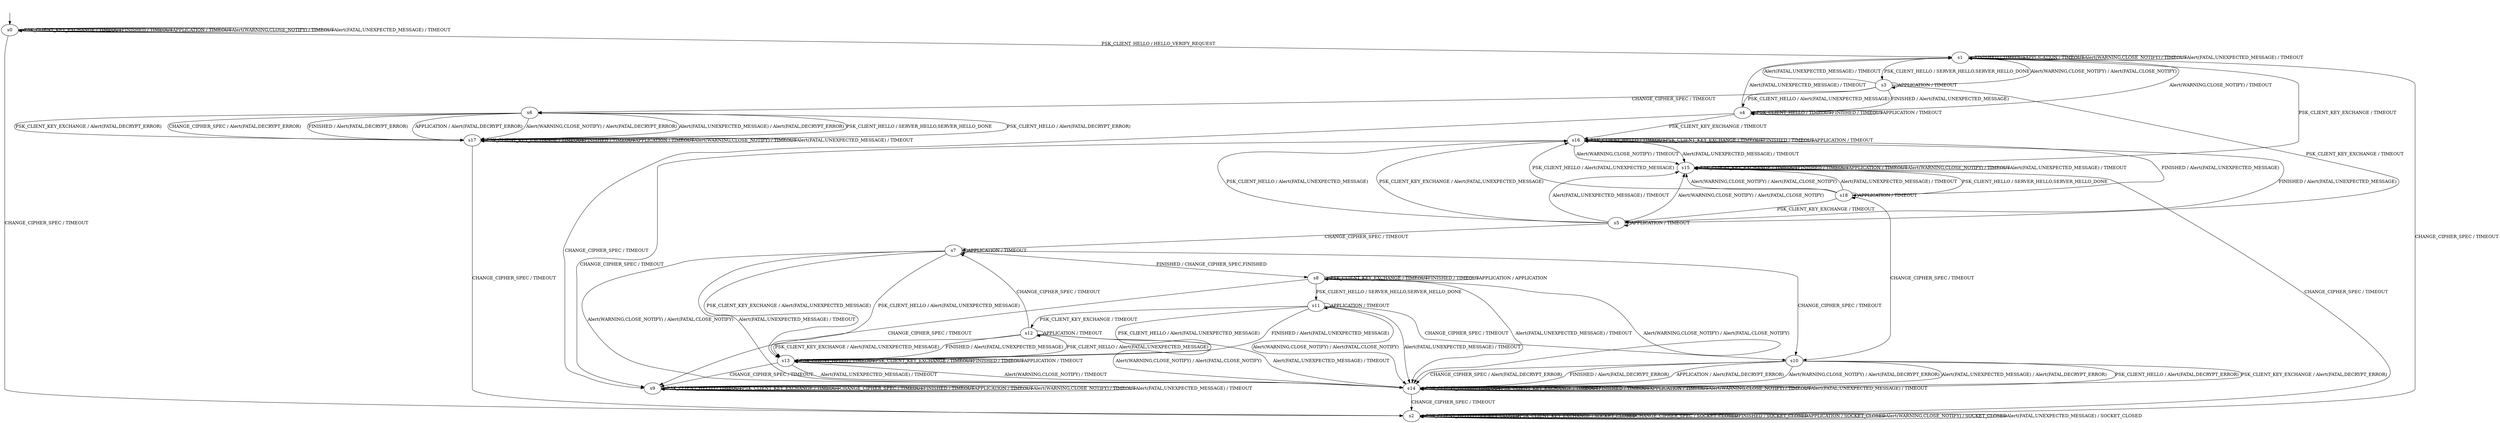 digraph h4 {
s0 [label="s0"];
s1 [label="s1"];
s2 [label="s2"];
s3 [label="s3"];
s15 [label="s15"];
s4 [label="s4"];
s5 [label="s5"];
s6 [label="s6"];
s18 [label="s18"];
s7 [label="s7"];
s9 [label="s9"];
s16 [label="s16"];
s17 [label="s17"];
s8 [label="s8"];
s10 [label="s10"];
s13 [label="s13"];
s14 [label="s14"];
s11 [label="s11"];
s12 [label="s12"];
s0 -> s1 [label="PSK_CLIENT_HELLO / HELLO_VERIFY_REQUEST"];
s0 -> s0 [label="PSK_CLIENT_KEY_EXCHANGE / TIMEOUT"];
s0 -> s2 [label="CHANGE_CIPHER_SPEC / TIMEOUT"];
s0 -> s0 [label="FINISHED / TIMEOUT"];
s0 -> s0 [label="APPLICATION / TIMEOUT"];
s0 -> s0 [label="Alert(WARNING,CLOSE_NOTIFY) / TIMEOUT"];
s0 -> s0 [label="Alert(FATAL,UNEXPECTED_MESSAGE) / TIMEOUT"];
s1 -> s3 [label="PSK_CLIENT_HELLO / SERVER_HELLO,SERVER_HELLO_DONE"];
s1 -> s15 [label="PSK_CLIENT_KEY_EXCHANGE / TIMEOUT"];
s1 -> s2 [label="CHANGE_CIPHER_SPEC / TIMEOUT"];
s1 -> s1 [label="FINISHED / TIMEOUT"];
s1 -> s1 [label="APPLICATION / TIMEOUT"];
s1 -> s1 [label="Alert(WARNING,CLOSE_NOTIFY) / TIMEOUT"];
s1 -> s1 [label="Alert(FATAL,UNEXPECTED_MESSAGE) / TIMEOUT"];
s2 -> s2 [label="PSK_CLIENT_HELLO / SOCKET_CLOSED"];
s2 -> s2 [label="PSK_CLIENT_KEY_EXCHANGE / SOCKET_CLOSED"];
s2 -> s2 [label="CHANGE_CIPHER_SPEC / SOCKET_CLOSED"];
s2 -> s2 [label="FINISHED / SOCKET_CLOSED"];
s2 -> s2 [label="APPLICATION / SOCKET_CLOSED"];
s2 -> s2 [label="Alert(WARNING,CLOSE_NOTIFY) / SOCKET_CLOSED"];
s2 -> s2 [label="Alert(FATAL,UNEXPECTED_MESSAGE) / SOCKET_CLOSED"];
s3 -> s4 [label="PSK_CLIENT_HELLO / Alert(FATAL,UNEXPECTED_MESSAGE)"];
s3 -> s5 [label="PSK_CLIENT_KEY_EXCHANGE / TIMEOUT"];
s3 -> s6 [label="CHANGE_CIPHER_SPEC / TIMEOUT"];
s3 -> s4 [label="FINISHED / Alert(FATAL,UNEXPECTED_MESSAGE)"];
s3 -> s3 [label="APPLICATION / TIMEOUT"];
s3 -> s1 [label="Alert(WARNING,CLOSE_NOTIFY) / Alert(FATAL,CLOSE_NOTIFY)"];
s3 -> s1 [label="Alert(FATAL,UNEXPECTED_MESSAGE) / TIMEOUT"];
s15 -> s18 [label="PSK_CLIENT_HELLO / SERVER_HELLO,SERVER_HELLO_DONE"];
s15 -> s15 [label="PSK_CLIENT_KEY_EXCHANGE / TIMEOUT"];
s15 -> s2 [label="CHANGE_CIPHER_SPEC / TIMEOUT"];
s15 -> s15 [label="FINISHED / TIMEOUT"];
s15 -> s15 [label="APPLICATION / TIMEOUT"];
s15 -> s15 [label="Alert(WARNING,CLOSE_NOTIFY) / TIMEOUT"];
s15 -> s15 [label="Alert(FATAL,UNEXPECTED_MESSAGE) / TIMEOUT"];
s4 -> s4 [label="PSK_CLIENT_HELLO / TIMEOUT"];
s4 -> s16 [label="PSK_CLIENT_KEY_EXCHANGE / TIMEOUT"];
s4 -> s9 [label="CHANGE_CIPHER_SPEC / TIMEOUT"];
s4 -> s4 [label="FINISHED / TIMEOUT"];
s4 -> s4 [label="APPLICATION / TIMEOUT"];
s4 -> s1 [label="Alert(WARNING,CLOSE_NOTIFY) / TIMEOUT"];
s4 -> s1 [label="Alert(FATAL,UNEXPECTED_MESSAGE) / TIMEOUT"];
s5 -> s16 [label="PSK_CLIENT_HELLO / Alert(FATAL,UNEXPECTED_MESSAGE)"];
s5 -> s16 [label="PSK_CLIENT_KEY_EXCHANGE / Alert(FATAL,UNEXPECTED_MESSAGE)"];
s5 -> s7 [label="CHANGE_CIPHER_SPEC / TIMEOUT"];
s5 -> s16 [label="FINISHED / Alert(FATAL,UNEXPECTED_MESSAGE)"];
s5 -> s5 [label="APPLICATION / TIMEOUT"];
s5 -> s15 [label="Alert(WARNING,CLOSE_NOTIFY) / Alert(FATAL,CLOSE_NOTIFY)"];
s5 -> s15 [label="Alert(FATAL,UNEXPECTED_MESSAGE) / TIMEOUT"];
s6 -> s17 [label="PSK_CLIENT_HELLO / Alert(FATAL,DECRYPT_ERROR)"];
s6 -> s17 [label="PSK_CLIENT_KEY_EXCHANGE / Alert(FATAL,DECRYPT_ERROR)"];
s6 -> s17 [label="CHANGE_CIPHER_SPEC / Alert(FATAL,DECRYPT_ERROR)"];
s6 -> s17 [label="FINISHED / Alert(FATAL,DECRYPT_ERROR)"];
s6 -> s17 [label="APPLICATION / Alert(FATAL,DECRYPT_ERROR)"];
s6 -> s17 [label="Alert(WARNING,CLOSE_NOTIFY) / Alert(FATAL,DECRYPT_ERROR)"];
s6 -> s17 [label="Alert(FATAL,UNEXPECTED_MESSAGE) / Alert(FATAL,DECRYPT_ERROR)"];
s18 -> s16 [label="PSK_CLIENT_HELLO / Alert(FATAL,UNEXPECTED_MESSAGE)"];
s18 -> s5 [label="PSK_CLIENT_KEY_EXCHANGE / TIMEOUT"];
s18 -> s10 [label="CHANGE_CIPHER_SPEC / TIMEOUT"];
s18 -> s16 [label="FINISHED / Alert(FATAL,UNEXPECTED_MESSAGE)"];
s18 -> s18 [label="APPLICATION / TIMEOUT"];
s18 -> s15 [label="Alert(WARNING,CLOSE_NOTIFY) / Alert(FATAL,CLOSE_NOTIFY)"];
s18 -> s15 [label="Alert(FATAL,UNEXPECTED_MESSAGE) / TIMEOUT"];
s7 -> s13 [label="PSK_CLIENT_HELLO / Alert(FATAL,UNEXPECTED_MESSAGE)"];
s7 -> s13 [label="PSK_CLIENT_KEY_EXCHANGE / Alert(FATAL,UNEXPECTED_MESSAGE)"];
s7 -> s10 [label="CHANGE_CIPHER_SPEC / TIMEOUT"];
s7 -> s8 [label="FINISHED / CHANGE_CIPHER_SPEC,FINISHED"];
s7 -> s7 [label="APPLICATION / TIMEOUT"];
s7 -> s14 [label="Alert(WARNING,CLOSE_NOTIFY) / Alert(FATAL,CLOSE_NOTIFY)"];
s7 -> s14 [label="Alert(FATAL,UNEXPECTED_MESSAGE) / TIMEOUT"];
s9 -> s9 [label="PSK_CLIENT_HELLO / TIMEOUT"];
s9 -> s9 [label="PSK_CLIENT_KEY_EXCHANGE / TIMEOUT"];
s9 -> s9 [label="CHANGE_CIPHER_SPEC / TIMEOUT"];
s9 -> s9 [label="FINISHED / TIMEOUT"];
s9 -> s9 [label="APPLICATION / TIMEOUT"];
s9 -> s9 [label="Alert(WARNING,CLOSE_NOTIFY) / TIMEOUT"];
s9 -> s9 [label="Alert(FATAL,UNEXPECTED_MESSAGE) / TIMEOUT"];
s16 -> s16 [label="PSK_CLIENT_HELLO / TIMEOUT"];
s16 -> s16 [label="PSK_CLIENT_KEY_EXCHANGE / TIMEOUT"];
s16 -> s9 [label="CHANGE_CIPHER_SPEC / TIMEOUT"];
s16 -> s16 [label="FINISHED / TIMEOUT"];
s16 -> s16 [label="APPLICATION / TIMEOUT"];
s16 -> s15 [label="Alert(WARNING,CLOSE_NOTIFY) / TIMEOUT"];
s16 -> s15 [label="Alert(FATAL,UNEXPECTED_MESSAGE) / TIMEOUT"];
s17 -> s6 [label="PSK_CLIENT_HELLO / SERVER_HELLO,SERVER_HELLO_DONE"];
s17 -> s17 [label="PSK_CLIENT_KEY_EXCHANGE / TIMEOUT"];
s17 -> s2 [label="CHANGE_CIPHER_SPEC / TIMEOUT"];
s17 -> s17 [label="FINISHED / TIMEOUT"];
s17 -> s17 [label="APPLICATION / TIMEOUT"];
s17 -> s17 [label="Alert(WARNING,CLOSE_NOTIFY) / TIMEOUT"];
s17 -> s17 [label="Alert(FATAL,UNEXPECTED_MESSAGE) / TIMEOUT"];
s8 -> s11 [label="PSK_CLIENT_HELLO / SERVER_HELLO,SERVER_HELLO_DONE"];
s8 -> s8 [label="PSK_CLIENT_KEY_EXCHANGE / TIMEOUT"];
s8 -> s9 [label="CHANGE_CIPHER_SPEC / TIMEOUT"];
s8 -> s8 [label="FINISHED / TIMEOUT"];
s8 -> s8 [label="APPLICATION / APPLICATION"];
s8 -> s14 [label="Alert(WARNING,CLOSE_NOTIFY) / Alert(FATAL,CLOSE_NOTIFY)"];
s8 -> s14 [label="Alert(FATAL,UNEXPECTED_MESSAGE) / TIMEOUT"];
s10 -> s14 [label="PSK_CLIENT_HELLO / Alert(FATAL,DECRYPT_ERROR)"];
s10 -> s14 [label="PSK_CLIENT_KEY_EXCHANGE / Alert(FATAL,DECRYPT_ERROR)"];
s10 -> s14 [label="CHANGE_CIPHER_SPEC / Alert(FATAL,DECRYPT_ERROR)"];
s10 -> s14 [label="FINISHED / Alert(FATAL,DECRYPT_ERROR)"];
s10 -> s14 [label="APPLICATION / Alert(FATAL,DECRYPT_ERROR)"];
s10 -> s14 [label="Alert(WARNING,CLOSE_NOTIFY) / Alert(FATAL,DECRYPT_ERROR)"];
s10 -> s14 [label="Alert(FATAL,UNEXPECTED_MESSAGE) / Alert(FATAL,DECRYPT_ERROR)"];
s13 -> s13 [label="PSK_CLIENT_HELLO / TIMEOUT"];
s13 -> s13 [label="PSK_CLIENT_KEY_EXCHANGE / TIMEOUT"];
s13 -> s9 [label="CHANGE_CIPHER_SPEC / TIMEOUT"];
s13 -> s13 [label="FINISHED / TIMEOUT"];
s13 -> s13 [label="APPLICATION / TIMEOUT"];
s13 -> s14 [label="Alert(WARNING,CLOSE_NOTIFY) / TIMEOUT"];
s13 -> s14 [label="Alert(FATAL,UNEXPECTED_MESSAGE) / TIMEOUT"];
s14 -> s14 [label="PSK_CLIENT_HELLO / TIMEOUT"];
s14 -> s14 [label="PSK_CLIENT_KEY_EXCHANGE / TIMEOUT"];
s14 -> s2 [label="CHANGE_CIPHER_SPEC / TIMEOUT"];
s14 -> s14 [label="FINISHED / TIMEOUT"];
s14 -> s14 [label="APPLICATION / TIMEOUT"];
s14 -> s14 [label="Alert(WARNING,CLOSE_NOTIFY) / TIMEOUT"];
s14 -> s14 [label="Alert(FATAL,UNEXPECTED_MESSAGE) / TIMEOUT"];
s11 -> s13 [label="PSK_CLIENT_HELLO / Alert(FATAL,UNEXPECTED_MESSAGE)"];
s11 -> s12 [label="PSK_CLIENT_KEY_EXCHANGE / TIMEOUT"];
s11 -> s10 [label="CHANGE_CIPHER_SPEC / TIMEOUT"];
s11 -> s13 [label="FINISHED / Alert(FATAL,UNEXPECTED_MESSAGE)"];
s11 -> s11 [label="APPLICATION / TIMEOUT"];
s11 -> s14 [label="Alert(WARNING,CLOSE_NOTIFY) / Alert(FATAL,CLOSE_NOTIFY)"];
s11 -> s14 [label="Alert(FATAL,UNEXPECTED_MESSAGE) / TIMEOUT"];
s12 -> s13 [label="PSK_CLIENT_HELLO / Alert(FATAL,UNEXPECTED_MESSAGE)"];
s12 -> s13 [label="PSK_CLIENT_KEY_EXCHANGE / Alert(FATAL,UNEXPECTED_MESSAGE)"];
s12 -> s7 [label="CHANGE_CIPHER_SPEC / TIMEOUT"];
s12 -> s13 [label="FINISHED / Alert(FATAL,UNEXPECTED_MESSAGE)"];
s12 -> s12 [label="APPLICATION / TIMEOUT"];
s12 -> s14 [label="Alert(WARNING,CLOSE_NOTIFY) / Alert(FATAL,CLOSE_NOTIFY)"];
s12 -> s14 [label="Alert(FATAL,UNEXPECTED_MESSAGE) / TIMEOUT"];
__start0 [shape=none, label=""];
__start0 -> s0 [label=""];
}
